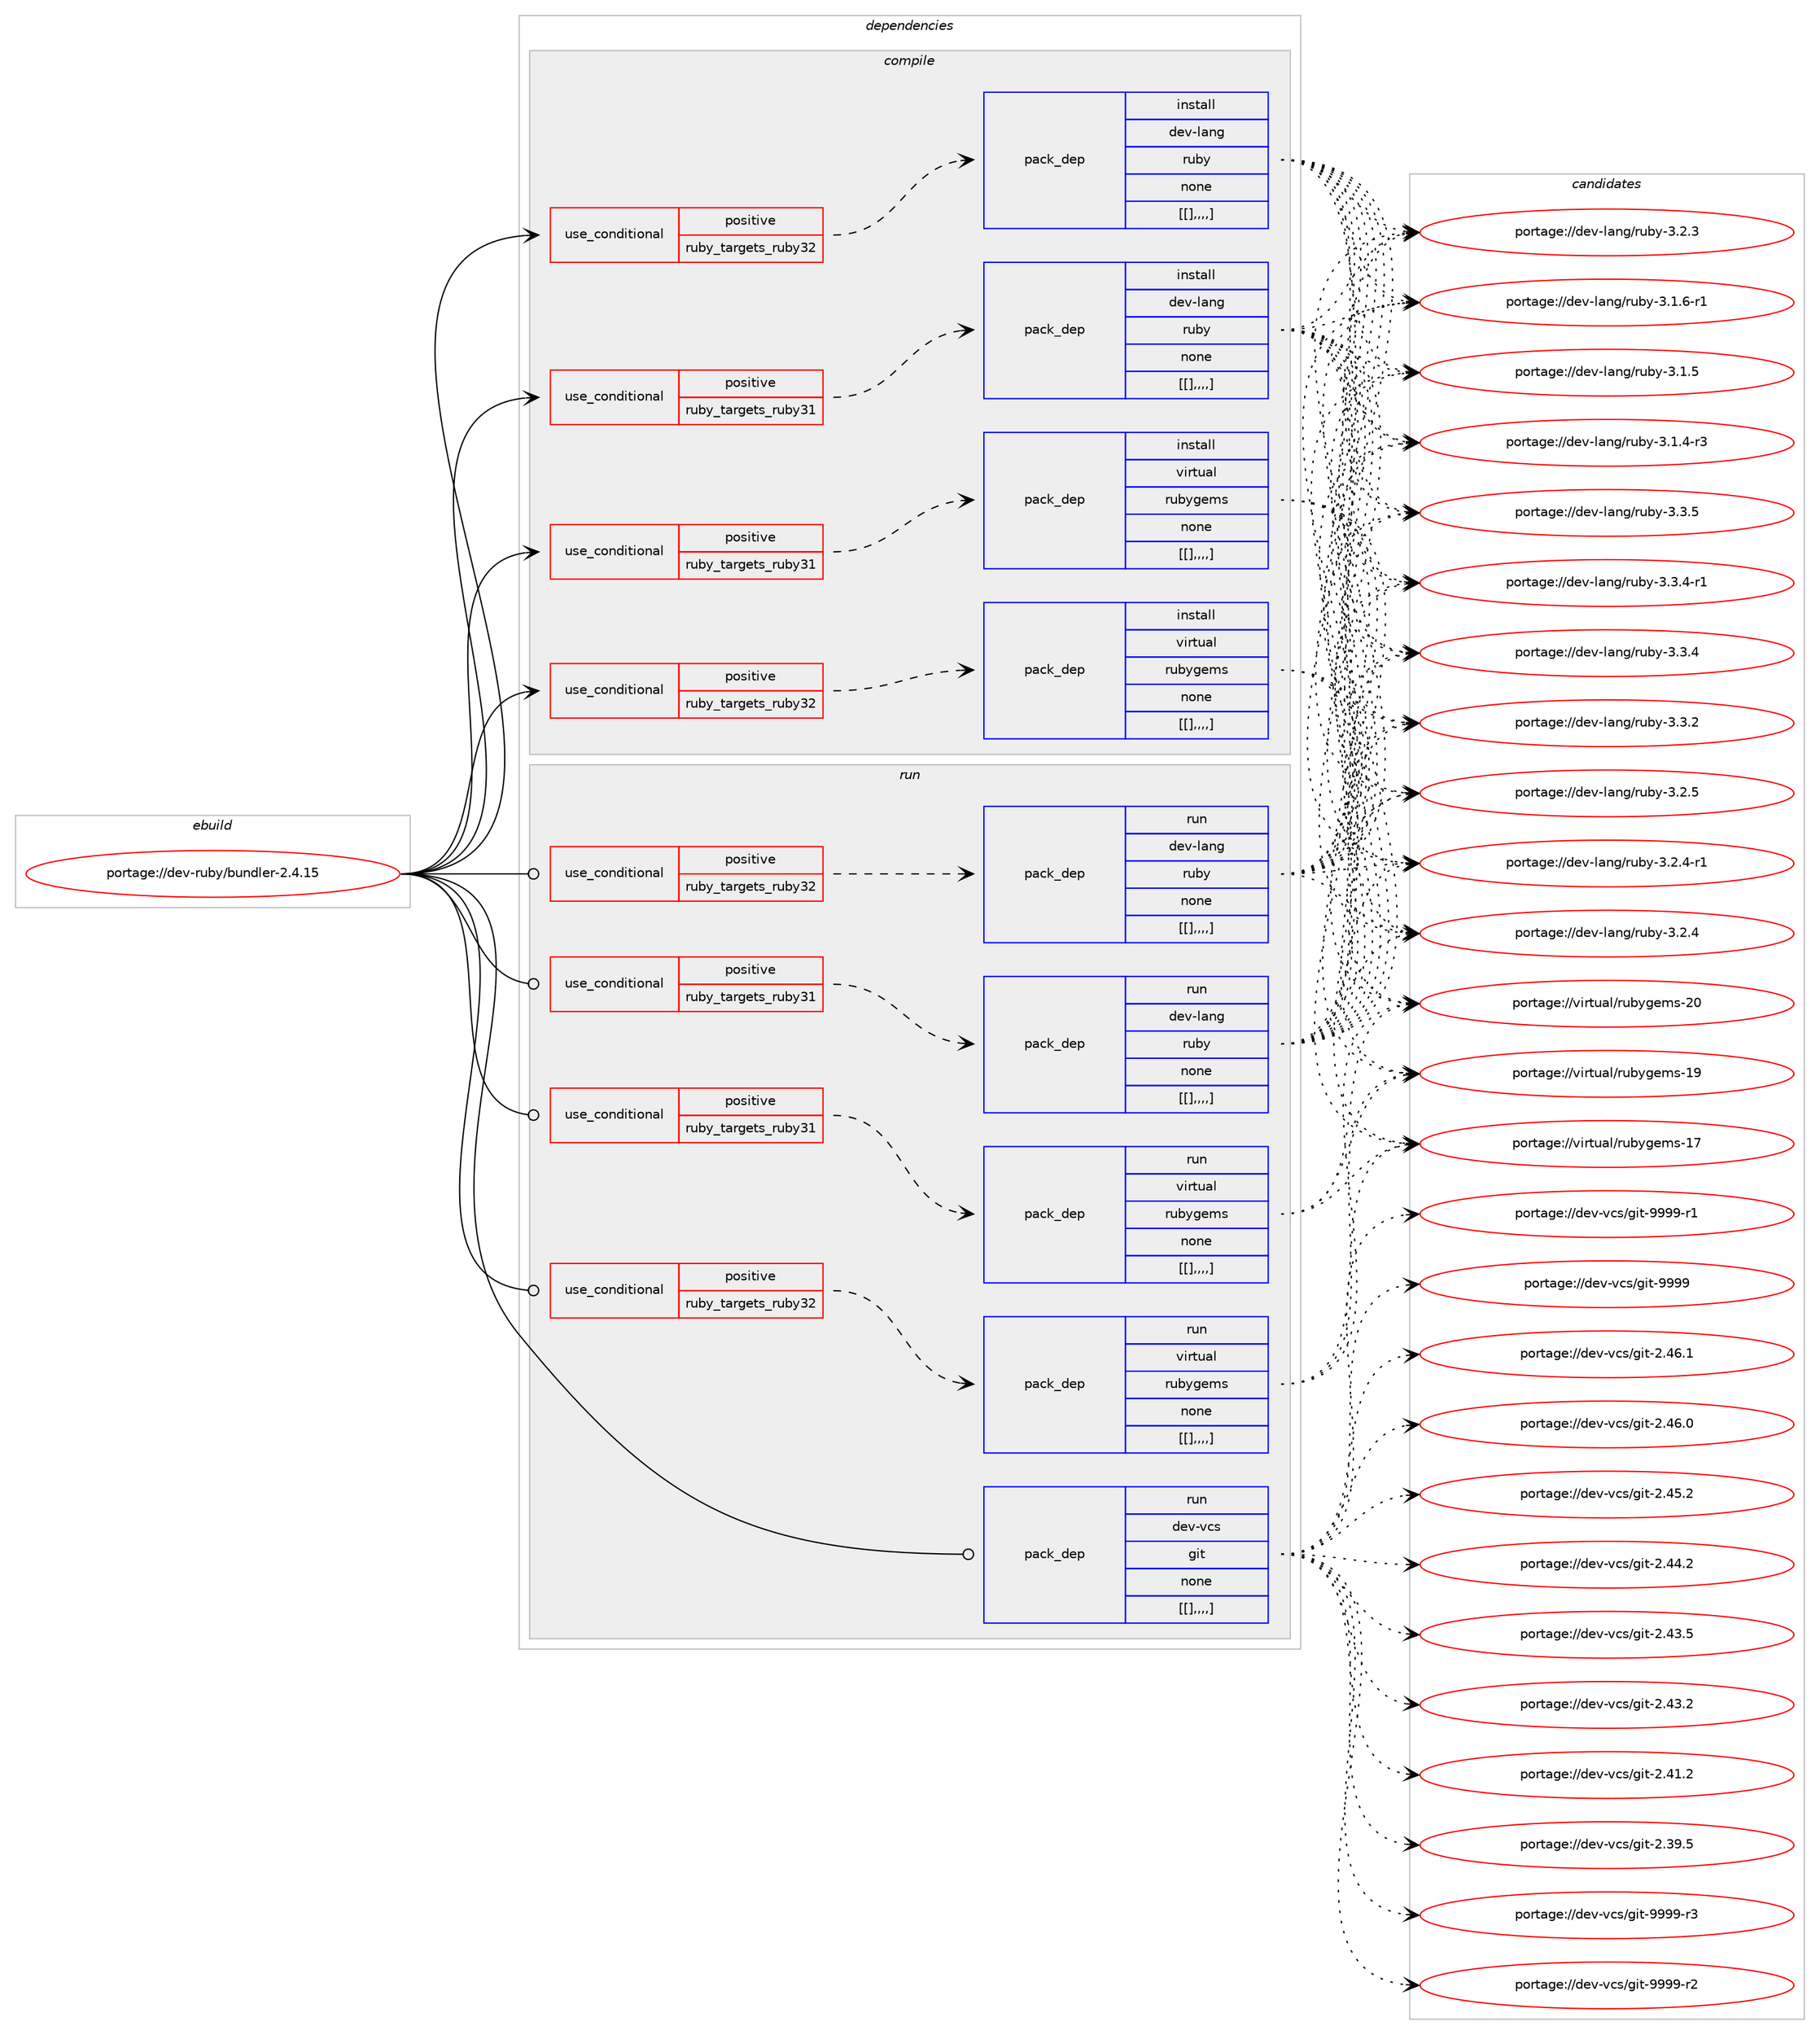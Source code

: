 digraph prolog {

# *************
# Graph options
# *************

newrank=true;
concentrate=true;
compound=true;
graph [rankdir=LR,fontname=Helvetica,fontsize=10,ranksep=1.5];#, ranksep=2.5, nodesep=0.2];
edge  [arrowhead=vee];
node  [fontname=Helvetica,fontsize=10];

# **********
# The ebuild
# **********

subgraph cluster_leftcol {
color=gray;
label=<<i>ebuild</i>>;
id [label="portage://dev-ruby/bundler-2.4.15", color=red, width=4, href="../dev-ruby/bundler-2.4.15.svg"];
}

# ****************
# The dependencies
# ****************

subgraph cluster_midcol {
color=gray;
label=<<i>dependencies</i>>;
subgraph cluster_compile {
fillcolor="#eeeeee";
style=filled;
label=<<i>compile</i>>;
subgraph cond47163 {
dependency182098 [label=<<TABLE BORDER="0" CELLBORDER="1" CELLSPACING="0" CELLPADDING="4"><TR><TD ROWSPAN="3" CELLPADDING="10">use_conditional</TD></TR><TR><TD>positive</TD></TR><TR><TD>ruby_targets_ruby31</TD></TR></TABLE>>, shape=none, color=red];
subgraph pack133654 {
dependency182099 [label=<<TABLE BORDER="0" CELLBORDER="1" CELLSPACING="0" CELLPADDING="4" WIDTH="220"><TR><TD ROWSPAN="6" CELLPADDING="30">pack_dep</TD></TR><TR><TD WIDTH="110">install</TD></TR><TR><TD>dev-lang</TD></TR><TR><TD>ruby</TD></TR><TR><TD>none</TD></TR><TR><TD>[[],,,,]</TD></TR></TABLE>>, shape=none, color=blue];
}
dependency182098:e -> dependency182099:w [weight=20,style="dashed",arrowhead="vee"];
}
id:e -> dependency182098:w [weight=20,style="solid",arrowhead="vee"];
subgraph cond47164 {
dependency182100 [label=<<TABLE BORDER="0" CELLBORDER="1" CELLSPACING="0" CELLPADDING="4"><TR><TD ROWSPAN="3" CELLPADDING="10">use_conditional</TD></TR><TR><TD>positive</TD></TR><TR><TD>ruby_targets_ruby31</TD></TR></TABLE>>, shape=none, color=red];
subgraph pack133655 {
dependency182101 [label=<<TABLE BORDER="0" CELLBORDER="1" CELLSPACING="0" CELLPADDING="4" WIDTH="220"><TR><TD ROWSPAN="6" CELLPADDING="30">pack_dep</TD></TR><TR><TD WIDTH="110">install</TD></TR><TR><TD>virtual</TD></TR><TR><TD>rubygems</TD></TR><TR><TD>none</TD></TR><TR><TD>[[],,,,]</TD></TR></TABLE>>, shape=none, color=blue];
}
dependency182100:e -> dependency182101:w [weight=20,style="dashed",arrowhead="vee"];
}
id:e -> dependency182100:w [weight=20,style="solid",arrowhead="vee"];
subgraph cond47165 {
dependency182102 [label=<<TABLE BORDER="0" CELLBORDER="1" CELLSPACING="0" CELLPADDING="4"><TR><TD ROWSPAN="3" CELLPADDING="10">use_conditional</TD></TR><TR><TD>positive</TD></TR><TR><TD>ruby_targets_ruby32</TD></TR></TABLE>>, shape=none, color=red];
subgraph pack133656 {
dependency182103 [label=<<TABLE BORDER="0" CELLBORDER="1" CELLSPACING="0" CELLPADDING="4" WIDTH="220"><TR><TD ROWSPAN="6" CELLPADDING="30">pack_dep</TD></TR><TR><TD WIDTH="110">install</TD></TR><TR><TD>dev-lang</TD></TR><TR><TD>ruby</TD></TR><TR><TD>none</TD></TR><TR><TD>[[],,,,]</TD></TR></TABLE>>, shape=none, color=blue];
}
dependency182102:e -> dependency182103:w [weight=20,style="dashed",arrowhead="vee"];
}
id:e -> dependency182102:w [weight=20,style="solid",arrowhead="vee"];
subgraph cond47166 {
dependency182104 [label=<<TABLE BORDER="0" CELLBORDER="1" CELLSPACING="0" CELLPADDING="4"><TR><TD ROWSPAN="3" CELLPADDING="10">use_conditional</TD></TR><TR><TD>positive</TD></TR><TR><TD>ruby_targets_ruby32</TD></TR></TABLE>>, shape=none, color=red];
subgraph pack133657 {
dependency182105 [label=<<TABLE BORDER="0" CELLBORDER="1" CELLSPACING="0" CELLPADDING="4" WIDTH="220"><TR><TD ROWSPAN="6" CELLPADDING="30">pack_dep</TD></TR><TR><TD WIDTH="110">install</TD></TR><TR><TD>virtual</TD></TR><TR><TD>rubygems</TD></TR><TR><TD>none</TD></TR><TR><TD>[[],,,,]</TD></TR></TABLE>>, shape=none, color=blue];
}
dependency182104:e -> dependency182105:w [weight=20,style="dashed",arrowhead="vee"];
}
id:e -> dependency182104:w [weight=20,style="solid",arrowhead="vee"];
}
subgraph cluster_compileandrun {
fillcolor="#eeeeee";
style=filled;
label=<<i>compile and run</i>>;
}
subgraph cluster_run {
fillcolor="#eeeeee";
style=filled;
label=<<i>run</i>>;
subgraph cond47167 {
dependency182106 [label=<<TABLE BORDER="0" CELLBORDER="1" CELLSPACING="0" CELLPADDING="4"><TR><TD ROWSPAN="3" CELLPADDING="10">use_conditional</TD></TR><TR><TD>positive</TD></TR><TR><TD>ruby_targets_ruby31</TD></TR></TABLE>>, shape=none, color=red];
subgraph pack133658 {
dependency182107 [label=<<TABLE BORDER="0" CELLBORDER="1" CELLSPACING="0" CELLPADDING="4" WIDTH="220"><TR><TD ROWSPAN="6" CELLPADDING="30">pack_dep</TD></TR><TR><TD WIDTH="110">run</TD></TR><TR><TD>dev-lang</TD></TR><TR><TD>ruby</TD></TR><TR><TD>none</TD></TR><TR><TD>[[],,,,]</TD></TR></TABLE>>, shape=none, color=blue];
}
dependency182106:e -> dependency182107:w [weight=20,style="dashed",arrowhead="vee"];
}
id:e -> dependency182106:w [weight=20,style="solid",arrowhead="odot"];
subgraph cond47168 {
dependency182108 [label=<<TABLE BORDER="0" CELLBORDER="1" CELLSPACING="0" CELLPADDING="4"><TR><TD ROWSPAN="3" CELLPADDING="10">use_conditional</TD></TR><TR><TD>positive</TD></TR><TR><TD>ruby_targets_ruby31</TD></TR></TABLE>>, shape=none, color=red];
subgraph pack133659 {
dependency182109 [label=<<TABLE BORDER="0" CELLBORDER="1" CELLSPACING="0" CELLPADDING="4" WIDTH="220"><TR><TD ROWSPAN="6" CELLPADDING="30">pack_dep</TD></TR><TR><TD WIDTH="110">run</TD></TR><TR><TD>virtual</TD></TR><TR><TD>rubygems</TD></TR><TR><TD>none</TD></TR><TR><TD>[[],,,,]</TD></TR></TABLE>>, shape=none, color=blue];
}
dependency182108:e -> dependency182109:w [weight=20,style="dashed",arrowhead="vee"];
}
id:e -> dependency182108:w [weight=20,style="solid",arrowhead="odot"];
subgraph cond47169 {
dependency182110 [label=<<TABLE BORDER="0" CELLBORDER="1" CELLSPACING="0" CELLPADDING="4"><TR><TD ROWSPAN="3" CELLPADDING="10">use_conditional</TD></TR><TR><TD>positive</TD></TR><TR><TD>ruby_targets_ruby32</TD></TR></TABLE>>, shape=none, color=red];
subgraph pack133660 {
dependency182111 [label=<<TABLE BORDER="0" CELLBORDER="1" CELLSPACING="0" CELLPADDING="4" WIDTH="220"><TR><TD ROWSPAN="6" CELLPADDING="30">pack_dep</TD></TR><TR><TD WIDTH="110">run</TD></TR><TR><TD>dev-lang</TD></TR><TR><TD>ruby</TD></TR><TR><TD>none</TD></TR><TR><TD>[[],,,,]</TD></TR></TABLE>>, shape=none, color=blue];
}
dependency182110:e -> dependency182111:w [weight=20,style="dashed",arrowhead="vee"];
}
id:e -> dependency182110:w [weight=20,style="solid",arrowhead="odot"];
subgraph cond47170 {
dependency182112 [label=<<TABLE BORDER="0" CELLBORDER="1" CELLSPACING="0" CELLPADDING="4"><TR><TD ROWSPAN="3" CELLPADDING="10">use_conditional</TD></TR><TR><TD>positive</TD></TR><TR><TD>ruby_targets_ruby32</TD></TR></TABLE>>, shape=none, color=red];
subgraph pack133661 {
dependency182113 [label=<<TABLE BORDER="0" CELLBORDER="1" CELLSPACING="0" CELLPADDING="4" WIDTH="220"><TR><TD ROWSPAN="6" CELLPADDING="30">pack_dep</TD></TR><TR><TD WIDTH="110">run</TD></TR><TR><TD>virtual</TD></TR><TR><TD>rubygems</TD></TR><TR><TD>none</TD></TR><TR><TD>[[],,,,]</TD></TR></TABLE>>, shape=none, color=blue];
}
dependency182112:e -> dependency182113:w [weight=20,style="dashed",arrowhead="vee"];
}
id:e -> dependency182112:w [weight=20,style="solid",arrowhead="odot"];
subgraph pack133662 {
dependency182114 [label=<<TABLE BORDER="0" CELLBORDER="1" CELLSPACING="0" CELLPADDING="4" WIDTH="220"><TR><TD ROWSPAN="6" CELLPADDING="30">pack_dep</TD></TR><TR><TD WIDTH="110">run</TD></TR><TR><TD>dev-vcs</TD></TR><TR><TD>git</TD></TR><TR><TD>none</TD></TR><TR><TD>[[],,,,]</TD></TR></TABLE>>, shape=none, color=blue];
}
id:e -> dependency182114:w [weight=20,style="solid",arrowhead="odot"];
}
}

# **************
# The candidates
# **************

subgraph cluster_choices {
rank=same;
color=gray;
label=<<i>candidates</i>>;

subgraph choice133654 {
color=black;
nodesep=1;
choice10010111845108971101034711411798121455146514653 [label="portage://dev-lang/ruby-3.3.5", color=red, width=4,href="../dev-lang/ruby-3.3.5.svg"];
choice100101118451089711010347114117981214551465146524511449 [label="portage://dev-lang/ruby-3.3.4-r1", color=red, width=4,href="../dev-lang/ruby-3.3.4-r1.svg"];
choice10010111845108971101034711411798121455146514652 [label="portage://dev-lang/ruby-3.3.4", color=red, width=4,href="../dev-lang/ruby-3.3.4.svg"];
choice10010111845108971101034711411798121455146514650 [label="portage://dev-lang/ruby-3.3.2", color=red, width=4,href="../dev-lang/ruby-3.3.2.svg"];
choice10010111845108971101034711411798121455146504653 [label="portage://dev-lang/ruby-3.2.5", color=red, width=4,href="../dev-lang/ruby-3.2.5.svg"];
choice100101118451089711010347114117981214551465046524511449 [label="portage://dev-lang/ruby-3.2.4-r1", color=red, width=4,href="../dev-lang/ruby-3.2.4-r1.svg"];
choice10010111845108971101034711411798121455146504652 [label="portage://dev-lang/ruby-3.2.4", color=red, width=4,href="../dev-lang/ruby-3.2.4.svg"];
choice10010111845108971101034711411798121455146504651 [label="portage://dev-lang/ruby-3.2.3", color=red, width=4,href="../dev-lang/ruby-3.2.3.svg"];
choice100101118451089711010347114117981214551464946544511449 [label="portage://dev-lang/ruby-3.1.6-r1", color=red, width=4,href="../dev-lang/ruby-3.1.6-r1.svg"];
choice10010111845108971101034711411798121455146494653 [label="portage://dev-lang/ruby-3.1.5", color=red, width=4,href="../dev-lang/ruby-3.1.5.svg"];
choice100101118451089711010347114117981214551464946524511451 [label="portage://dev-lang/ruby-3.1.4-r3", color=red, width=4,href="../dev-lang/ruby-3.1.4-r3.svg"];
dependency182099:e -> choice10010111845108971101034711411798121455146514653:w [style=dotted,weight="100"];
dependency182099:e -> choice100101118451089711010347114117981214551465146524511449:w [style=dotted,weight="100"];
dependency182099:e -> choice10010111845108971101034711411798121455146514652:w [style=dotted,weight="100"];
dependency182099:e -> choice10010111845108971101034711411798121455146514650:w [style=dotted,weight="100"];
dependency182099:e -> choice10010111845108971101034711411798121455146504653:w [style=dotted,weight="100"];
dependency182099:e -> choice100101118451089711010347114117981214551465046524511449:w [style=dotted,weight="100"];
dependency182099:e -> choice10010111845108971101034711411798121455146504652:w [style=dotted,weight="100"];
dependency182099:e -> choice10010111845108971101034711411798121455146504651:w [style=dotted,weight="100"];
dependency182099:e -> choice100101118451089711010347114117981214551464946544511449:w [style=dotted,weight="100"];
dependency182099:e -> choice10010111845108971101034711411798121455146494653:w [style=dotted,weight="100"];
dependency182099:e -> choice100101118451089711010347114117981214551464946524511451:w [style=dotted,weight="100"];
}
subgraph choice133655 {
color=black;
nodesep=1;
choice118105114116117971084711411798121103101109115455048 [label="portage://virtual/rubygems-20", color=red, width=4,href="../virtual/rubygems-20.svg"];
choice118105114116117971084711411798121103101109115454957 [label="portage://virtual/rubygems-19", color=red, width=4,href="../virtual/rubygems-19.svg"];
choice118105114116117971084711411798121103101109115454955 [label="portage://virtual/rubygems-17", color=red, width=4,href="../virtual/rubygems-17.svg"];
dependency182101:e -> choice118105114116117971084711411798121103101109115455048:w [style=dotted,weight="100"];
dependency182101:e -> choice118105114116117971084711411798121103101109115454957:w [style=dotted,weight="100"];
dependency182101:e -> choice118105114116117971084711411798121103101109115454955:w [style=dotted,weight="100"];
}
subgraph choice133656 {
color=black;
nodesep=1;
choice10010111845108971101034711411798121455146514653 [label="portage://dev-lang/ruby-3.3.5", color=red, width=4,href="../dev-lang/ruby-3.3.5.svg"];
choice100101118451089711010347114117981214551465146524511449 [label="portage://dev-lang/ruby-3.3.4-r1", color=red, width=4,href="../dev-lang/ruby-3.3.4-r1.svg"];
choice10010111845108971101034711411798121455146514652 [label="portage://dev-lang/ruby-3.3.4", color=red, width=4,href="../dev-lang/ruby-3.3.4.svg"];
choice10010111845108971101034711411798121455146514650 [label="portage://dev-lang/ruby-3.3.2", color=red, width=4,href="../dev-lang/ruby-3.3.2.svg"];
choice10010111845108971101034711411798121455146504653 [label="portage://dev-lang/ruby-3.2.5", color=red, width=4,href="../dev-lang/ruby-3.2.5.svg"];
choice100101118451089711010347114117981214551465046524511449 [label="portage://dev-lang/ruby-3.2.4-r1", color=red, width=4,href="../dev-lang/ruby-3.2.4-r1.svg"];
choice10010111845108971101034711411798121455146504652 [label="portage://dev-lang/ruby-3.2.4", color=red, width=4,href="../dev-lang/ruby-3.2.4.svg"];
choice10010111845108971101034711411798121455146504651 [label="portage://dev-lang/ruby-3.2.3", color=red, width=4,href="../dev-lang/ruby-3.2.3.svg"];
choice100101118451089711010347114117981214551464946544511449 [label="portage://dev-lang/ruby-3.1.6-r1", color=red, width=4,href="../dev-lang/ruby-3.1.6-r1.svg"];
choice10010111845108971101034711411798121455146494653 [label="portage://dev-lang/ruby-3.1.5", color=red, width=4,href="../dev-lang/ruby-3.1.5.svg"];
choice100101118451089711010347114117981214551464946524511451 [label="portage://dev-lang/ruby-3.1.4-r3", color=red, width=4,href="../dev-lang/ruby-3.1.4-r3.svg"];
dependency182103:e -> choice10010111845108971101034711411798121455146514653:w [style=dotted,weight="100"];
dependency182103:e -> choice100101118451089711010347114117981214551465146524511449:w [style=dotted,weight="100"];
dependency182103:e -> choice10010111845108971101034711411798121455146514652:w [style=dotted,weight="100"];
dependency182103:e -> choice10010111845108971101034711411798121455146514650:w [style=dotted,weight="100"];
dependency182103:e -> choice10010111845108971101034711411798121455146504653:w [style=dotted,weight="100"];
dependency182103:e -> choice100101118451089711010347114117981214551465046524511449:w [style=dotted,weight="100"];
dependency182103:e -> choice10010111845108971101034711411798121455146504652:w [style=dotted,weight="100"];
dependency182103:e -> choice10010111845108971101034711411798121455146504651:w [style=dotted,weight="100"];
dependency182103:e -> choice100101118451089711010347114117981214551464946544511449:w [style=dotted,weight="100"];
dependency182103:e -> choice10010111845108971101034711411798121455146494653:w [style=dotted,weight="100"];
dependency182103:e -> choice100101118451089711010347114117981214551464946524511451:w [style=dotted,weight="100"];
}
subgraph choice133657 {
color=black;
nodesep=1;
choice118105114116117971084711411798121103101109115455048 [label="portage://virtual/rubygems-20", color=red, width=4,href="../virtual/rubygems-20.svg"];
choice118105114116117971084711411798121103101109115454957 [label="portage://virtual/rubygems-19", color=red, width=4,href="../virtual/rubygems-19.svg"];
choice118105114116117971084711411798121103101109115454955 [label="portage://virtual/rubygems-17", color=red, width=4,href="../virtual/rubygems-17.svg"];
dependency182105:e -> choice118105114116117971084711411798121103101109115455048:w [style=dotted,weight="100"];
dependency182105:e -> choice118105114116117971084711411798121103101109115454957:w [style=dotted,weight="100"];
dependency182105:e -> choice118105114116117971084711411798121103101109115454955:w [style=dotted,weight="100"];
}
subgraph choice133658 {
color=black;
nodesep=1;
choice10010111845108971101034711411798121455146514653 [label="portage://dev-lang/ruby-3.3.5", color=red, width=4,href="../dev-lang/ruby-3.3.5.svg"];
choice100101118451089711010347114117981214551465146524511449 [label="portage://dev-lang/ruby-3.3.4-r1", color=red, width=4,href="../dev-lang/ruby-3.3.4-r1.svg"];
choice10010111845108971101034711411798121455146514652 [label="portage://dev-lang/ruby-3.3.4", color=red, width=4,href="../dev-lang/ruby-3.3.4.svg"];
choice10010111845108971101034711411798121455146514650 [label="portage://dev-lang/ruby-3.3.2", color=red, width=4,href="../dev-lang/ruby-3.3.2.svg"];
choice10010111845108971101034711411798121455146504653 [label="portage://dev-lang/ruby-3.2.5", color=red, width=4,href="../dev-lang/ruby-3.2.5.svg"];
choice100101118451089711010347114117981214551465046524511449 [label="portage://dev-lang/ruby-3.2.4-r1", color=red, width=4,href="../dev-lang/ruby-3.2.4-r1.svg"];
choice10010111845108971101034711411798121455146504652 [label="portage://dev-lang/ruby-3.2.4", color=red, width=4,href="../dev-lang/ruby-3.2.4.svg"];
choice10010111845108971101034711411798121455146504651 [label="portage://dev-lang/ruby-3.2.3", color=red, width=4,href="../dev-lang/ruby-3.2.3.svg"];
choice100101118451089711010347114117981214551464946544511449 [label="portage://dev-lang/ruby-3.1.6-r1", color=red, width=4,href="../dev-lang/ruby-3.1.6-r1.svg"];
choice10010111845108971101034711411798121455146494653 [label="portage://dev-lang/ruby-3.1.5", color=red, width=4,href="../dev-lang/ruby-3.1.5.svg"];
choice100101118451089711010347114117981214551464946524511451 [label="portage://dev-lang/ruby-3.1.4-r3", color=red, width=4,href="../dev-lang/ruby-3.1.4-r3.svg"];
dependency182107:e -> choice10010111845108971101034711411798121455146514653:w [style=dotted,weight="100"];
dependency182107:e -> choice100101118451089711010347114117981214551465146524511449:w [style=dotted,weight="100"];
dependency182107:e -> choice10010111845108971101034711411798121455146514652:w [style=dotted,weight="100"];
dependency182107:e -> choice10010111845108971101034711411798121455146514650:w [style=dotted,weight="100"];
dependency182107:e -> choice10010111845108971101034711411798121455146504653:w [style=dotted,weight="100"];
dependency182107:e -> choice100101118451089711010347114117981214551465046524511449:w [style=dotted,weight="100"];
dependency182107:e -> choice10010111845108971101034711411798121455146504652:w [style=dotted,weight="100"];
dependency182107:e -> choice10010111845108971101034711411798121455146504651:w [style=dotted,weight="100"];
dependency182107:e -> choice100101118451089711010347114117981214551464946544511449:w [style=dotted,weight="100"];
dependency182107:e -> choice10010111845108971101034711411798121455146494653:w [style=dotted,weight="100"];
dependency182107:e -> choice100101118451089711010347114117981214551464946524511451:w [style=dotted,weight="100"];
}
subgraph choice133659 {
color=black;
nodesep=1;
choice118105114116117971084711411798121103101109115455048 [label="portage://virtual/rubygems-20", color=red, width=4,href="../virtual/rubygems-20.svg"];
choice118105114116117971084711411798121103101109115454957 [label="portage://virtual/rubygems-19", color=red, width=4,href="../virtual/rubygems-19.svg"];
choice118105114116117971084711411798121103101109115454955 [label="portage://virtual/rubygems-17", color=red, width=4,href="../virtual/rubygems-17.svg"];
dependency182109:e -> choice118105114116117971084711411798121103101109115455048:w [style=dotted,weight="100"];
dependency182109:e -> choice118105114116117971084711411798121103101109115454957:w [style=dotted,weight="100"];
dependency182109:e -> choice118105114116117971084711411798121103101109115454955:w [style=dotted,weight="100"];
}
subgraph choice133660 {
color=black;
nodesep=1;
choice10010111845108971101034711411798121455146514653 [label="portage://dev-lang/ruby-3.3.5", color=red, width=4,href="../dev-lang/ruby-3.3.5.svg"];
choice100101118451089711010347114117981214551465146524511449 [label="portage://dev-lang/ruby-3.3.4-r1", color=red, width=4,href="../dev-lang/ruby-3.3.4-r1.svg"];
choice10010111845108971101034711411798121455146514652 [label="portage://dev-lang/ruby-3.3.4", color=red, width=4,href="../dev-lang/ruby-3.3.4.svg"];
choice10010111845108971101034711411798121455146514650 [label="portage://dev-lang/ruby-3.3.2", color=red, width=4,href="../dev-lang/ruby-3.3.2.svg"];
choice10010111845108971101034711411798121455146504653 [label="portage://dev-lang/ruby-3.2.5", color=red, width=4,href="../dev-lang/ruby-3.2.5.svg"];
choice100101118451089711010347114117981214551465046524511449 [label="portage://dev-lang/ruby-3.2.4-r1", color=red, width=4,href="../dev-lang/ruby-3.2.4-r1.svg"];
choice10010111845108971101034711411798121455146504652 [label="portage://dev-lang/ruby-3.2.4", color=red, width=4,href="../dev-lang/ruby-3.2.4.svg"];
choice10010111845108971101034711411798121455146504651 [label="portage://dev-lang/ruby-3.2.3", color=red, width=4,href="../dev-lang/ruby-3.2.3.svg"];
choice100101118451089711010347114117981214551464946544511449 [label="portage://dev-lang/ruby-3.1.6-r1", color=red, width=4,href="../dev-lang/ruby-3.1.6-r1.svg"];
choice10010111845108971101034711411798121455146494653 [label="portage://dev-lang/ruby-3.1.5", color=red, width=4,href="../dev-lang/ruby-3.1.5.svg"];
choice100101118451089711010347114117981214551464946524511451 [label="portage://dev-lang/ruby-3.1.4-r3", color=red, width=4,href="../dev-lang/ruby-3.1.4-r3.svg"];
dependency182111:e -> choice10010111845108971101034711411798121455146514653:w [style=dotted,weight="100"];
dependency182111:e -> choice100101118451089711010347114117981214551465146524511449:w [style=dotted,weight="100"];
dependency182111:e -> choice10010111845108971101034711411798121455146514652:w [style=dotted,weight="100"];
dependency182111:e -> choice10010111845108971101034711411798121455146514650:w [style=dotted,weight="100"];
dependency182111:e -> choice10010111845108971101034711411798121455146504653:w [style=dotted,weight="100"];
dependency182111:e -> choice100101118451089711010347114117981214551465046524511449:w [style=dotted,weight="100"];
dependency182111:e -> choice10010111845108971101034711411798121455146504652:w [style=dotted,weight="100"];
dependency182111:e -> choice10010111845108971101034711411798121455146504651:w [style=dotted,weight="100"];
dependency182111:e -> choice100101118451089711010347114117981214551464946544511449:w [style=dotted,weight="100"];
dependency182111:e -> choice10010111845108971101034711411798121455146494653:w [style=dotted,weight="100"];
dependency182111:e -> choice100101118451089711010347114117981214551464946524511451:w [style=dotted,weight="100"];
}
subgraph choice133661 {
color=black;
nodesep=1;
choice118105114116117971084711411798121103101109115455048 [label="portage://virtual/rubygems-20", color=red, width=4,href="../virtual/rubygems-20.svg"];
choice118105114116117971084711411798121103101109115454957 [label="portage://virtual/rubygems-19", color=red, width=4,href="../virtual/rubygems-19.svg"];
choice118105114116117971084711411798121103101109115454955 [label="portage://virtual/rubygems-17", color=red, width=4,href="../virtual/rubygems-17.svg"];
dependency182113:e -> choice118105114116117971084711411798121103101109115455048:w [style=dotted,weight="100"];
dependency182113:e -> choice118105114116117971084711411798121103101109115454957:w [style=dotted,weight="100"];
dependency182113:e -> choice118105114116117971084711411798121103101109115454955:w [style=dotted,weight="100"];
}
subgraph choice133662 {
color=black;
nodesep=1;
choice10010111845118991154710310511645575757574511451 [label="portage://dev-vcs/git-9999-r3", color=red, width=4,href="../dev-vcs/git-9999-r3.svg"];
choice10010111845118991154710310511645575757574511450 [label="portage://dev-vcs/git-9999-r2", color=red, width=4,href="../dev-vcs/git-9999-r2.svg"];
choice10010111845118991154710310511645575757574511449 [label="portage://dev-vcs/git-9999-r1", color=red, width=4,href="../dev-vcs/git-9999-r1.svg"];
choice1001011184511899115471031051164557575757 [label="portage://dev-vcs/git-9999", color=red, width=4,href="../dev-vcs/git-9999.svg"];
choice10010111845118991154710310511645504652544649 [label="portage://dev-vcs/git-2.46.1", color=red, width=4,href="../dev-vcs/git-2.46.1.svg"];
choice10010111845118991154710310511645504652544648 [label="portage://dev-vcs/git-2.46.0", color=red, width=4,href="../dev-vcs/git-2.46.0.svg"];
choice10010111845118991154710310511645504652534650 [label="portage://dev-vcs/git-2.45.2", color=red, width=4,href="../dev-vcs/git-2.45.2.svg"];
choice10010111845118991154710310511645504652524650 [label="portage://dev-vcs/git-2.44.2", color=red, width=4,href="../dev-vcs/git-2.44.2.svg"];
choice10010111845118991154710310511645504652514653 [label="portage://dev-vcs/git-2.43.5", color=red, width=4,href="../dev-vcs/git-2.43.5.svg"];
choice10010111845118991154710310511645504652514650 [label="portage://dev-vcs/git-2.43.2", color=red, width=4,href="../dev-vcs/git-2.43.2.svg"];
choice10010111845118991154710310511645504652494650 [label="portage://dev-vcs/git-2.41.2", color=red, width=4,href="../dev-vcs/git-2.41.2.svg"];
choice10010111845118991154710310511645504651574653 [label="portage://dev-vcs/git-2.39.5", color=red, width=4,href="../dev-vcs/git-2.39.5.svg"];
dependency182114:e -> choice10010111845118991154710310511645575757574511451:w [style=dotted,weight="100"];
dependency182114:e -> choice10010111845118991154710310511645575757574511450:w [style=dotted,weight="100"];
dependency182114:e -> choice10010111845118991154710310511645575757574511449:w [style=dotted,weight="100"];
dependency182114:e -> choice1001011184511899115471031051164557575757:w [style=dotted,weight="100"];
dependency182114:e -> choice10010111845118991154710310511645504652544649:w [style=dotted,weight="100"];
dependency182114:e -> choice10010111845118991154710310511645504652544648:w [style=dotted,weight="100"];
dependency182114:e -> choice10010111845118991154710310511645504652534650:w [style=dotted,weight="100"];
dependency182114:e -> choice10010111845118991154710310511645504652524650:w [style=dotted,weight="100"];
dependency182114:e -> choice10010111845118991154710310511645504652514653:w [style=dotted,weight="100"];
dependency182114:e -> choice10010111845118991154710310511645504652514650:w [style=dotted,weight="100"];
dependency182114:e -> choice10010111845118991154710310511645504652494650:w [style=dotted,weight="100"];
dependency182114:e -> choice10010111845118991154710310511645504651574653:w [style=dotted,weight="100"];
}
}

}
